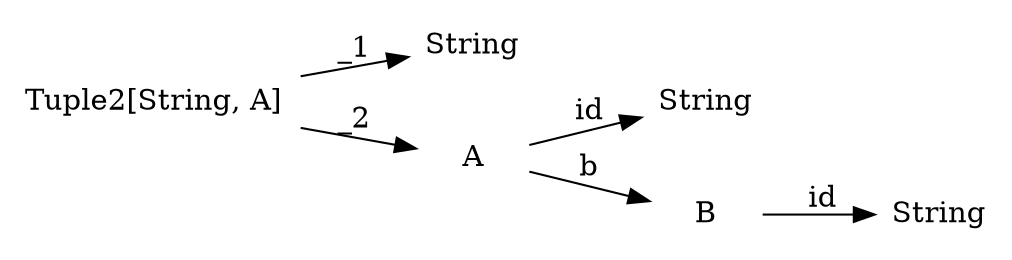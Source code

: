 digraph g {
dpi=300;
rankdir=LR;
node [shape="plaintext"];
1 [label="Tuple2[String, A]"];
2 [label="String"];
3 [label="A"];
4 [label="String"];
5 [label="B"];
6 [label="String"];
1 -> 3 [label="_2"];
1 -> 2 [label="_1"];
3 -> 4 [label="id"];
3 -> 5 [label="b"];
5 -> 6 [label="id"];
}
